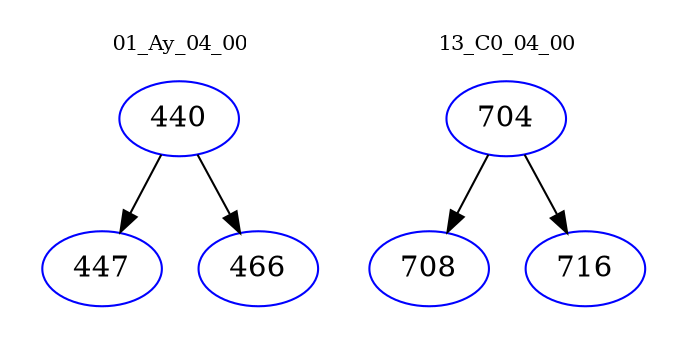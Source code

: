 digraph{
subgraph cluster_0 {
color = white
label = "01_Ay_04_00";
fontsize=10;
T0_440 [label="440", color="blue"]
T0_440 -> T0_447 [color="black"]
T0_447 [label="447", color="blue"]
T0_440 -> T0_466 [color="black"]
T0_466 [label="466", color="blue"]
}
subgraph cluster_1 {
color = white
label = "13_C0_04_00";
fontsize=10;
T1_704 [label="704", color="blue"]
T1_704 -> T1_708 [color="black"]
T1_708 [label="708", color="blue"]
T1_704 -> T1_716 [color="black"]
T1_716 [label="716", color="blue"]
}
}
